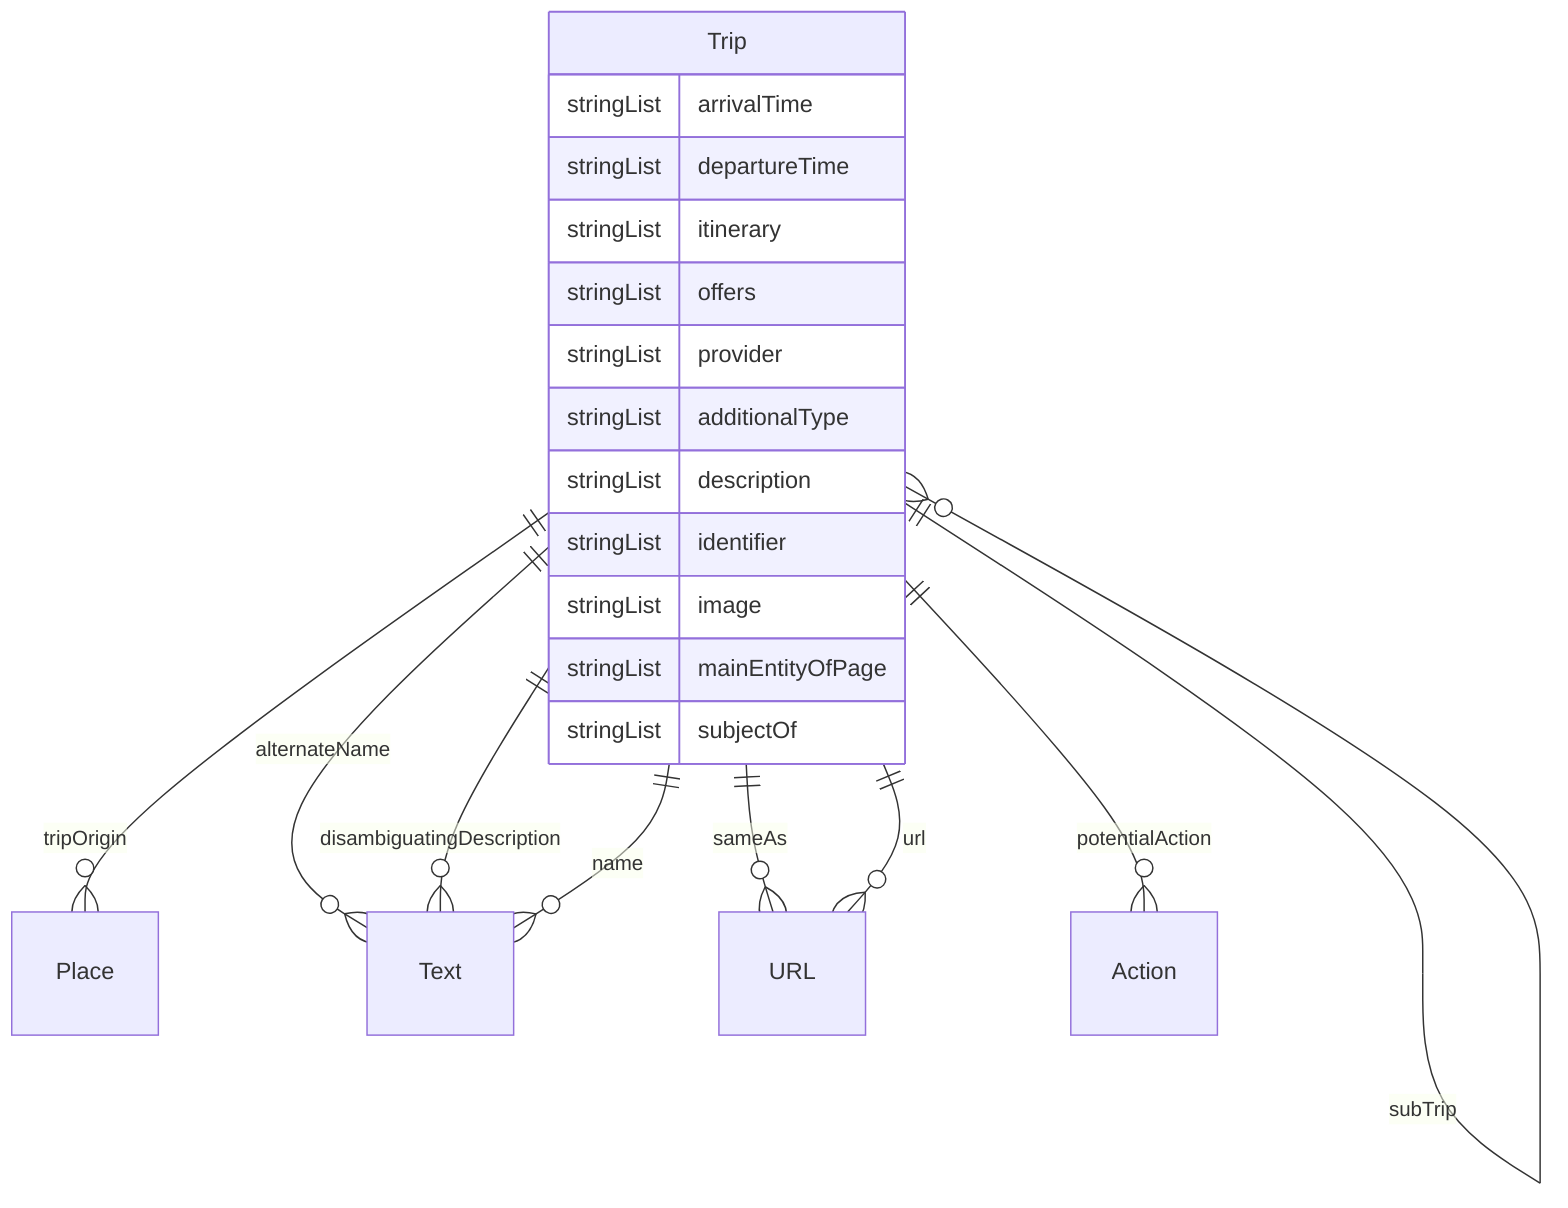 erDiagram
Trip {
    stringList arrivalTime  
    stringList departureTime  
    stringList itinerary  
    stringList offers  
    stringList provider  
    stringList additionalType  
    stringList description  
    stringList identifier  
    stringList image  
    stringList mainEntityOfPage  
    stringList subjectOf  
}

Trip ||--}o Trip : "partOfTrip"
Trip ||--}o Trip : "subTrip"
Trip ||--}o Place : "tripOrigin"
Trip ||--}o Text : "alternateName"
Trip ||--}o Text : "disambiguatingDescription"
Trip ||--}o Text : "name"
Trip ||--}o URL : "sameAs"
Trip ||--}o Action : "potentialAction"
Trip ||--}o URL : "url"
